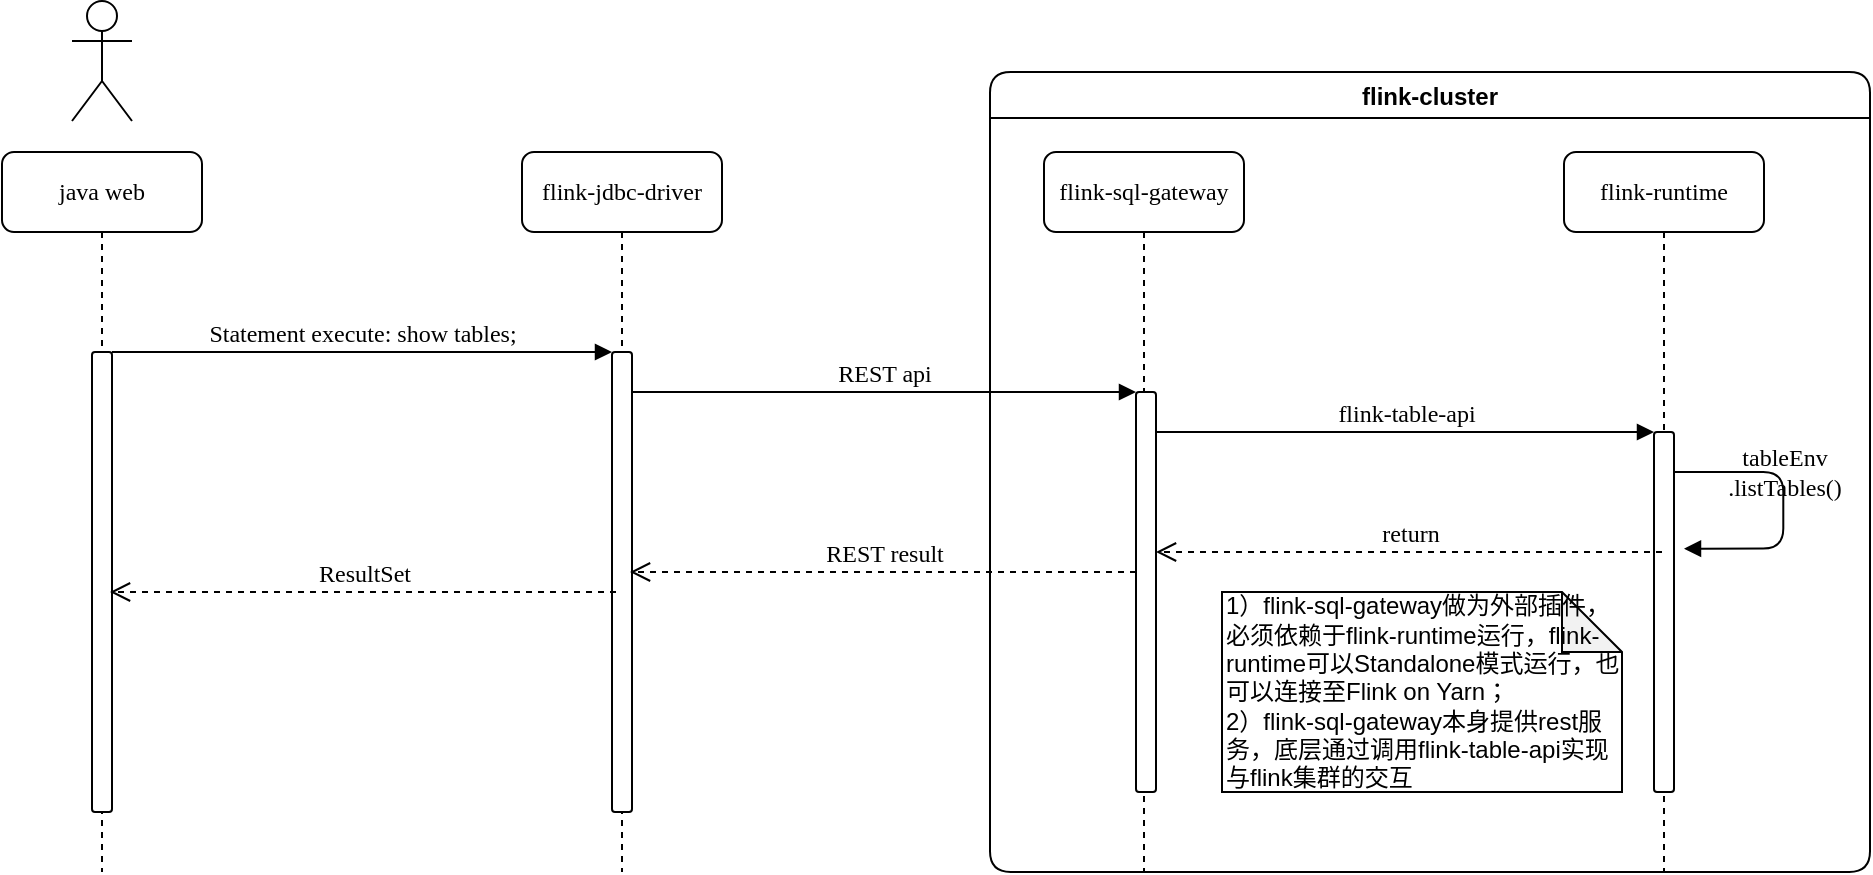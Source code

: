 <mxfile version="15.5.2" type="github">
  <diagram name="Page-1" id="13e1069c-82ec-6db2-03f1-153e76fe0fe0">
    <mxGraphModel dx="1422" dy="786" grid="1" gridSize="10" guides="1" tooltips="1" connect="1" arrows="1" fold="1" page="1" pageScale="1" pageWidth="1100" pageHeight="850" math="0" shadow="0">
      <root>
        <mxCell id="0" />
        <mxCell id="1" parent="0" />
        <mxCell id="7baba1c4bc27f4b0-2" value="flink-jdbc-driver" style="shape=umlLifeline;perimeter=lifelinePerimeter;whiteSpace=wrap;html=1;container=1;collapsible=0;recursiveResize=0;outlineConnect=0;shadow=0;comic=0;labelBackgroundColor=none;strokeWidth=1;fontFamily=Verdana;fontSize=12;align=center;rounded=1;" parent="1" vertex="1">
          <mxGeometry x="360" y="80" width="100" height="360" as="geometry" />
        </mxCell>
        <mxCell id="7baba1c4bc27f4b0-10" value="" style="html=1;points=[];perimeter=orthogonalPerimeter;shadow=0;comic=0;labelBackgroundColor=none;strokeWidth=1;fontFamily=Verdana;fontSize=12;align=center;rounded=1;" parent="7baba1c4bc27f4b0-2" vertex="1">
          <mxGeometry x="45" y="100" width="10" height="230" as="geometry" />
        </mxCell>
        <mxCell id="7baba1c4bc27f4b0-3" value="flink-sql-gateway" style="shape=umlLifeline;perimeter=lifelinePerimeter;whiteSpace=wrap;html=1;container=1;collapsible=0;recursiveResize=0;outlineConnect=0;shadow=0;comic=0;labelBackgroundColor=none;strokeWidth=1;fontFamily=Verdana;fontSize=12;align=center;rounded=1;" parent="1" vertex="1">
          <mxGeometry x="621" y="80" width="100" height="360" as="geometry" />
        </mxCell>
        <mxCell id="7baba1c4bc27f4b0-13" value="" style="html=1;points=[];perimeter=orthogonalPerimeter;shadow=0;comic=0;labelBackgroundColor=none;strokeWidth=1;fontFamily=Verdana;fontSize=12;align=center;rounded=1;" parent="7baba1c4bc27f4b0-3" vertex="1">
          <mxGeometry x="46" y="120" width="10" height="200" as="geometry" />
        </mxCell>
        <mxCell id="7baba1c4bc27f4b0-4" value="&lt;span&gt;flink-runtime&lt;/span&gt;" style="shape=umlLifeline;perimeter=lifelinePerimeter;whiteSpace=wrap;html=1;container=1;collapsible=0;recursiveResize=0;outlineConnect=0;shadow=0;comic=0;labelBackgroundColor=none;strokeWidth=1;fontFamily=Verdana;fontSize=12;align=center;rounded=1;" parent="1" vertex="1">
          <mxGeometry x="881" y="80" width="100" height="360" as="geometry" />
        </mxCell>
        <mxCell id="7baba1c4bc27f4b0-8" value="java web" style="shape=umlLifeline;perimeter=lifelinePerimeter;whiteSpace=wrap;html=1;container=1;collapsible=0;recursiveResize=0;outlineConnect=0;shadow=0;comic=0;labelBackgroundColor=none;strokeWidth=1;fontFamily=Verdana;fontSize=12;align=center;rounded=1;" parent="1" vertex="1">
          <mxGeometry x="100" y="80" width="100" height="360" as="geometry" />
        </mxCell>
        <mxCell id="7baba1c4bc27f4b0-9" value="" style="html=1;points=[];perimeter=orthogonalPerimeter;shadow=0;comic=0;labelBackgroundColor=none;strokeWidth=1;fontFamily=Verdana;fontSize=12;align=center;rounded=1;" parent="7baba1c4bc27f4b0-8" vertex="1">
          <mxGeometry x="45" y="100" width="10" height="230" as="geometry" />
        </mxCell>
        <mxCell id="7baba1c4bc27f4b0-16" value="" style="html=1;points=[];perimeter=orthogonalPerimeter;shadow=0;comic=0;labelBackgroundColor=none;strokeWidth=1;fontFamily=Verdana;fontSize=12;align=center;rounded=1;" parent="1" vertex="1">
          <mxGeometry x="926" y="220" width="10" height="180" as="geometry" />
        </mxCell>
        <mxCell id="7baba1c4bc27f4b0-17" value="flink-table-api" style="html=1;verticalAlign=bottom;endArrow=block;labelBackgroundColor=none;fontFamily=Verdana;fontSize=12;edgeStyle=elbowEdgeStyle;elbow=vertical;" parent="1" source="7baba1c4bc27f4b0-13" target="7baba1c4bc27f4b0-16" edge="1">
          <mxGeometry relative="1" as="geometry">
            <mxPoint x="510" y="220" as="sourcePoint" />
            <Array as="points">
              <mxPoint x="680" y="220" />
            </Array>
          </mxGeometry>
        </mxCell>
        <mxCell id="7baba1c4bc27f4b0-11" value="Statement execute: show tables;" style="html=1;verticalAlign=bottom;endArrow=block;entryX=0;entryY=0;labelBackgroundColor=none;fontFamily=Verdana;fontSize=12;edgeStyle=elbowEdgeStyle;elbow=vertical;" parent="1" source="7baba1c4bc27f4b0-9" target="7baba1c4bc27f4b0-10" edge="1">
          <mxGeometry relative="1" as="geometry">
            <mxPoint x="220" y="190" as="sourcePoint" />
          </mxGeometry>
        </mxCell>
        <mxCell id="7baba1c4bc27f4b0-14" value="REST api" style="html=1;verticalAlign=bottom;endArrow=block;entryX=0;entryY=0;labelBackgroundColor=none;fontFamily=Verdana;fontSize=12;edgeStyle=elbowEdgeStyle;elbow=vertical;" parent="1" source="7baba1c4bc27f4b0-10" target="7baba1c4bc27f4b0-13" edge="1">
          <mxGeometry relative="1" as="geometry">
            <mxPoint x="370" y="200" as="sourcePoint" />
          </mxGeometry>
        </mxCell>
        <mxCell id="EA1oucC8A-jH3_OylsTL-1" value="" style="shape=umlActor;verticalLabelPosition=bottom;verticalAlign=top;html=1;outlineConnect=0;rounded=1;" vertex="1" parent="1">
          <mxGeometry x="135" y="4.5" width="30" height="60" as="geometry" />
        </mxCell>
        <mxCell id="EA1oucC8A-jH3_OylsTL-5" value="flink-cluster" style="swimlane;rounded=1;sketch=0;startSize=23;" vertex="1" parent="1">
          <mxGeometry x="594" y="40" width="440" height="400" as="geometry" />
        </mxCell>
        <mxCell id="EA1oucC8A-jH3_OylsTL-6" value="tableEnv&lt;br&gt;.listTables()" style="html=1;verticalAlign=bottom;endArrow=block;labelBackgroundColor=none;fontFamily=Verdana;fontSize=12;elbow=vertical;edgeStyle=orthogonalEdgeStyle;entryX=1;entryY=0.286;entryPerimeter=0;exitX=1.038;exitY=0.345;exitPerimeter=0;" edge="1" parent="EA1oucC8A-jH3_OylsTL-5">
          <mxGeometry relative="1" as="geometry">
            <mxPoint x="342.003" y="200" as="sourcePoint" />
            <mxPoint x="347.003" y="238.333" as="targetPoint" />
            <Array as="points">
              <mxPoint x="396.67" y="200" />
              <mxPoint x="396.67" y="238" />
            </Array>
          </mxGeometry>
        </mxCell>
        <mxCell id="EA1oucC8A-jH3_OylsTL-10" value="1）flink-sql-gateway做为外部插件，必须依赖于flink-runtime运行，flink-runtime可以Standalone模式运行，也可以连接至Flink on Yarn；&lt;br&gt;2）flink-sql-gateway本身提供rest服务，底层通过调用flink-table-api实现与flink集群的交互" style="shape=note;whiteSpace=wrap;html=1;backgroundOutline=1;darkOpacity=0.05;rounded=1;sketch=0;align=left;" vertex="1" parent="EA1oucC8A-jH3_OylsTL-5">
          <mxGeometry x="116" y="260" width="200" height="100" as="geometry" />
        </mxCell>
        <mxCell id="EA1oucC8A-jH3_OylsTL-7" value="return" style="html=1;verticalAlign=bottom;endArrow=open;dashed=1;endSize=8;labelBackgroundColor=none;fontFamily=Verdana;fontSize=12;edgeStyle=elbowEdgeStyle;elbow=vertical;rounded=0;entryX=1;entryY=0.4;entryDx=0;entryDy=0;entryPerimeter=0;" edge="1" parent="1" target="7baba1c4bc27f4b0-13">
          <mxGeometry relative="1" as="geometry">
            <mxPoint x="710" y="286" as="targetPoint" />
            <Array as="points">
              <mxPoint x="810" y="280" />
            </Array>
            <mxPoint x="930" y="280" as="sourcePoint" />
          </mxGeometry>
        </mxCell>
        <mxCell id="EA1oucC8A-jH3_OylsTL-8" value="REST result" style="html=1;verticalAlign=bottom;endArrow=open;dashed=1;endSize=8;labelBackgroundColor=none;fontFamily=Verdana;fontSize=12;edgeStyle=elbowEdgeStyle;elbow=vertical;rounded=0;entryX=1;entryY=0.4;entryDx=0;entryDy=0;entryPerimeter=0;" edge="1" parent="1">
          <mxGeometry relative="1" as="geometry">
            <mxPoint x="414" y="290" as="targetPoint" />
            <Array as="points">
              <mxPoint x="547" y="290" />
            </Array>
            <mxPoint x="667" y="290" as="sourcePoint" />
          </mxGeometry>
        </mxCell>
        <mxCell id="EA1oucC8A-jH3_OylsTL-9" value="ResultSet" style="html=1;verticalAlign=bottom;endArrow=open;dashed=1;endSize=8;labelBackgroundColor=none;fontFamily=Verdana;fontSize=12;edgeStyle=elbowEdgeStyle;elbow=vertical;rounded=0;entryX=1;entryY=0.4;entryDx=0;entryDy=0;entryPerimeter=0;" edge="1" parent="1">
          <mxGeometry relative="1" as="geometry">
            <mxPoint x="154" y="300" as="targetPoint" />
            <Array as="points">
              <mxPoint x="287" y="300" />
            </Array>
            <mxPoint x="407" y="300" as="sourcePoint" />
          </mxGeometry>
        </mxCell>
      </root>
    </mxGraphModel>
  </diagram>
</mxfile>
